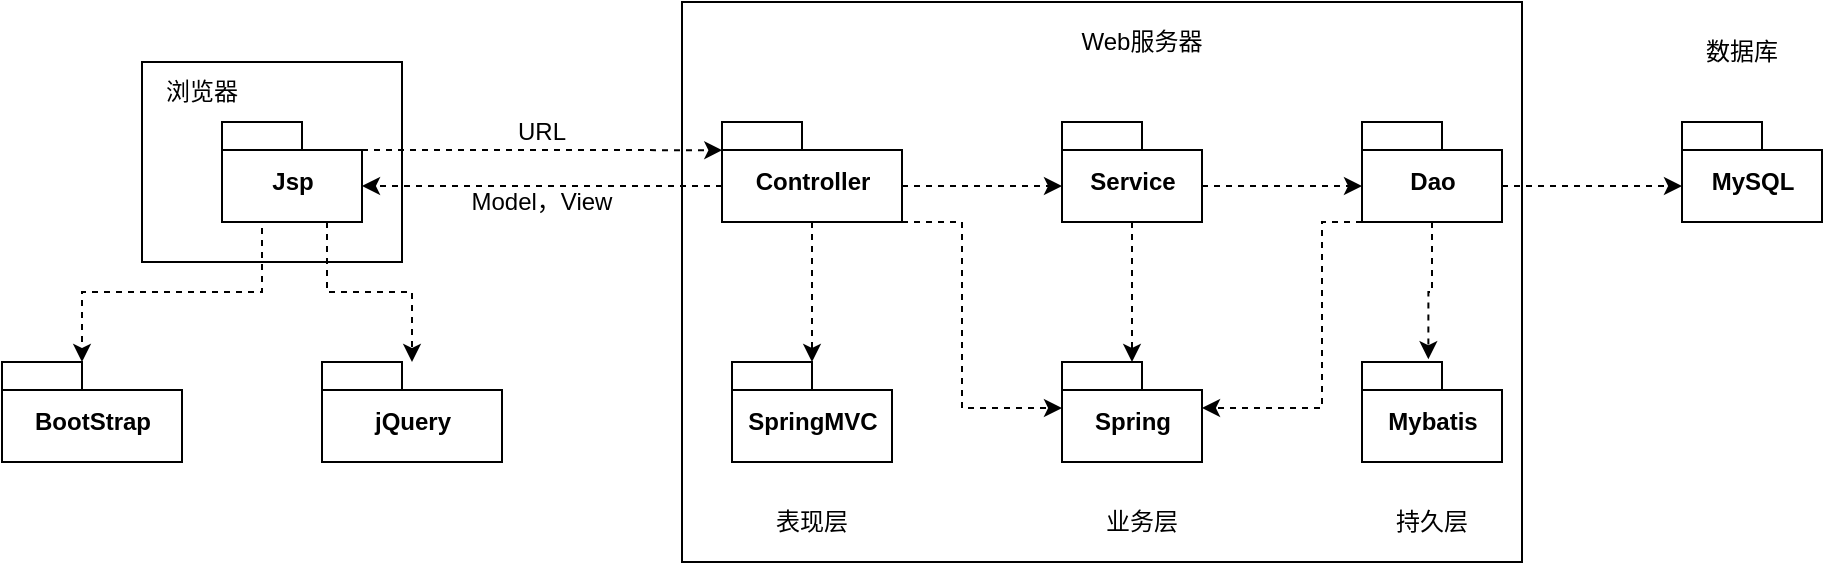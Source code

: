 <mxfile version="14.0.1" type="github">
  <diagram id="J_gh80zbM0Q3rFP8zzP_" name="Page-1">
    <mxGraphModel dx="1038" dy="580" grid="1" gridSize="10" guides="1" tooltips="1" connect="1" arrows="1" fold="1" page="1" pageScale="1" pageWidth="827" pageHeight="1169" math="0" shadow="0">
      <root>
        <mxCell id="0" />
        <mxCell id="1" parent="0" />
        <mxCell id="gwI0Q3imOIm5VNo4pkVi-11" style="edgeStyle=orthogonalEdgeStyle;rounded=0;orthogonalLoop=1;jettySize=auto;html=1;exitX=0;exitY=0;exitDx=90;exitDy=32;exitPerimeter=0;entryX=0;entryY=0;entryDx=0;entryDy=32;entryPerimeter=0;dashed=1;" edge="1" parent="1" source="gwI0Q3imOIm5VNo4pkVi-1" target="gwI0Q3imOIm5VNo4pkVi-5">
          <mxGeometry relative="1" as="geometry" />
        </mxCell>
        <mxCell id="gwI0Q3imOIm5VNo4pkVi-13" style="edgeStyle=orthogonalEdgeStyle;rounded=0;orthogonalLoop=1;jettySize=auto;html=1;exitX=0.5;exitY=1;exitDx=0;exitDy=0;exitPerimeter=0;dashed=1;" edge="1" parent="1" source="gwI0Q3imOIm5VNo4pkVi-1" target="gwI0Q3imOIm5VNo4pkVi-3">
          <mxGeometry relative="1" as="geometry" />
        </mxCell>
        <mxCell id="gwI0Q3imOIm5VNo4pkVi-16" style="edgeStyle=orthogonalEdgeStyle;rounded=0;orthogonalLoop=1;jettySize=auto;html=1;exitX=0;exitY=0;exitDx=90;exitDy=50;exitPerimeter=0;entryX=0;entryY=0;entryDx=0;entryDy=23;entryPerimeter=0;dashed=1;" edge="1" parent="1" source="gwI0Q3imOIm5VNo4pkVi-1" target="gwI0Q3imOIm5VNo4pkVi-2">
          <mxGeometry relative="1" as="geometry">
            <Array as="points">
              <mxPoint x="580" y="310" />
              <mxPoint x="580" y="403" />
            </Array>
          </mxGeometry>
        </mxCell>
        <mxCell id="gwI0Q3imOIm5VNo4pkVi-23" style="edgeStyle=orthogonalEdgeStyle;rounded=0;orthogonalLoop=1;jettySize=auto;html=1;exitX=0;exitY=0;exitDx=0;exitDy=32;exitPerimeter=0;entryX=0;entryY=0;entryDx=70;entryDy=32;entryPerimeter=0;dashed=1;" edge="1" parent="1" source="gwI0Q3imOIm5VNo4pkVi-1" target="gwI0Q3imOIm5VNo4pkVi-21">
          <mxGeometry relative="1" as="geometry" />
        </mxCell>
        <mxCell id="gwI0Q3imOIm5VNo4pkVi-1" value="Controller" style="shape=folder;fontStyle=1;spacingTop=10;tabWidth=40;tabHeight=14;tabPosition=left;html=1;" vertex="1" parent="1">
          <mxGeometry x="460" y="260" width="90" height="50" as="geometry" />
        </mxCell>
        <mxCell id="gwI0Q3imOIm5VNo4pkVi-2" value="Spring" style="shape=folder;fontStyle=1;spacingTop=10;tabWidth=40;tabHeight=14;tabPosition=left;html=1;" vertex="1" parent="1">
          <mxGeometry x="630" y="380" width="70" height="50" as="geometry" />
        </mxCell>
        <mxCell id="gwI0Q3imOIm5VNo4pkVi-3" value="SpringMVC" style="shape=folder;fontStyle=1;spacingTop=10;tabWidth=40;tabHeight=14;tabPosition=left;html=1;" vertex="1" parent="1">
          <mxGeometry x="465" y="380" width="80" height="50" as="geometry" />
        </mxCell>
        <mxCell id="gwI0Q3imOIm5VNo4pkVi-12" style="edgeStyle=orthogonalEdgeStyle;rounded=0;orthogonalLoop=1;jettySize=auto;html=1;exitX=0.5;exitY=1;exitDx=0;exitDy=0;exitPerimeter=0;entryX=0.474;entryY=-0.028;entryDx=0;entryDy=0;entryPerimeter=0;dashed=1;" edge="1" parent="1" source="gwI0Q3imOIm5VNo4pkVi-4" target="gwI0Q3imOIm5VNo4pkVi-6">
          <mxGeometry relative="1" as="geometry" />
        </mxCell>
        <mxCell id="gwI0Q3imOIm5VNo4pkVi-18" style="edgeStyle=orthogonalEdgeStyle;rounded=0;orthogonalLoop=1;jettySize=auto;html=1;exitX=0;exitY=0;exitDx=0;exitDy=50;exitPerimeter=0;entryX=0;entryY=0;entryDx=70;entryDy=23;entryPerimeter=0;dashed=1;" edge="1" parent="1" source="gwI0Q3imOIm5VNo4pkVi-4" target="gwI0Q3imOIm5VNo4pkVi-2">
          <mxGeometry relative="1" as="geometry">
            <Array as="points">
              <mxPoint x="760" y="310" />
              <mxPoint x="760" y="403" />
            </Array>
          </mxGeometry>
        </mxCell>
        <mxCell id="gwI0Q3imOIm5VNo4pkVi-34" style="edgeStyle=orthogonalEdgeStyle;rounded=0;orthogonalLoop=1;jettySize=auto;html=1;exitX=0;exitY=0;exitDx=70;exitDy=32;exitPerimeter=0;entryX=0;entryY=0;entryDx=0;entryDy=32;entryPerimeter=0;dashed=1;" edge="1" parent="1" source="gwI0Q3imOIm5VNo4pkVi-4" target="gwI0Q3imOIm5VNo4pkVi-33">
          <mxGeometry relative="1" as="geometry" />
        </mxCell>
        <mxCell id="gwI0Q3imOIm5VNo4pkVi-4" value="Dao" style="shape=folder;fontStyle=1;spacingTop=10;tabWidth=40;tabHeight=14;tabPosition=left;html=1;" vertex="1" parent="1">
          <mxGeometry x="780" y="260" width="70" height="50" as="geometry" />
        </mxCell>
        <mxCell id="gwI0Q3imOIm5VNo4pkVi-10" style="edgeStyle=orthogonalEdgeStyle;rounded=0;orthogonalLoop=1;jettySize=auto;html=1;exitX=0;exitY=0;exitDx=70;exitDy=32;exitPerimeter=0;entryX=0;entryY=0;entryDx=0;entryDy=32;entryPerimeter=0;dashed=1;" edge="1" parent="1" source="gwI0Q3imOIm5VNo4pkVi-5" target="gwI0Q3imOIm5VNo4pkVi-4">
          <mxGeometry relative="1" as="geometry" />
        </mxCell>
        <mxCell id="gwI0Q3imOIm5VNo4pkVi-17" style="edgeStyle=orthogonalEdgeStyle;rounded=0;orthogonalLoop=1;jettySize=auto;html=1;exitX=0.5;exitY=1;exitDx=0;exitDy=0;exitPerimeter=0;dashed=1;" edge="1" parent="1" source="gwI0Q3imOIm5VNo4pkVi-5" target="gwI0Q3imOIm5VNo4pkVi-2">
          <mxGeometry relative="1" as="geometry" />
        </mxCell>
        <mxCell id="gwI0Q3imOIm5VNo4pkVi-5" value="Service" style="shape=folder;fontStyle=1;spacingTop=10;tabWidth=40;tabHeight=14;tabPosition=left;html=1;" vertex="1" parent="1">
          <mxGeometry x="630" y="260" width="70" height="50" as="geometry" />
        </mxCell>
        <mxCell id="gwI0Q3imOIm5VNo4pkVi-6" value="Mybatis" style="shape=folder;fontStyle=1;spacingTop=10;tabWidth=40;tabHeight=14;tabPosition=left;html=1;" vertex="1" parent="1">
          <mxGeometry x="780" y="380" width="70" height="50" as="geometry" />
        </mxCell>
        <mxCell id="gwI0Q3imOIm5VNo4pkVi-15" value="Web服务器" style="text;html=1;strokeColor=none;fillColor=none;align=center;verticalAlign=middle;whiteSpace=wrap;rounded=0;" vertex="1" parent="1">
          <mxGeometry x="630" y="210" width="80" height="20" as="geometry" />
        </mxCell>
        <mxCell id="gwI0Q3imOIm5VNo4pkVi-20" value="" style="rounded=0;whiteSpace=wrap;html=1;fillColor=none;" vertex="1" parent="1">
          <mxGeometry x="170" y="230" width="130" height="100" as="geometry" />
        </mxCell>
        <mxCell id="gwI0Q3imOIm5VNo4pkVi-22" style="edgeStyle=orthogonalEdgeStyle;rounded=0;orthogonalLoop=1;jettySize=auto;html=1;exitX=0;exitY=0;exitDx=70;exitDy=14;exitPerimeter=0;entryX=0.067;entryY=0.21;entryDx=0;entryDy=0;entryPerimeter=0;dashed=1;" edge="1" parent="1" source="gwI0Q3imOIm5VNo4pkVi-21">
          <mxGeometry relative="1" as="geometry">
            <mxPoint x="460.15" y="274.1" as="targetPoint" />
          </mxGeometry>
        </mxCell>
        <mxCell id="gwI0Q3imOIm5VNo4pkVi-27" style="edgeStyle=orthogonalEdgeStyle;rounded=0;orthogonalLoop=1;jettySize=auto;html=1;exitX=0.5;exitY=1;exitDx=0;exitDy=0;exitPerimeter=0;entryX=0;entryY=0;entryDx=40;entryDy=0;entryPerimeter=0;dashed=1;" edge="1" parent="1" source="gwI0Q3imOIm5VNo4pkVi-21" target="gwI0Q3imOIm5VNo4pkVi-26">
          <mxGeometry relative="1" as="geometry">
            <Array as="points">
              <mxPoint x="230" y="310" />
              <mxPoint x="230" y="345" />
              <mxPoint x="140" y="345" />
            </Array>
          </mxGeometry>
        </mxCell>
        <mxCell id="gwI0Q3imOIm5VNo4pkVi-31" style="edgeStyle=orthogonalEdgeStyle;rounded=0;orthogonalLoop=1;jettySize=auto;html=1;exitX=0.75;exitY=1;exitDx=0;exitDy=0;exitPerimeter=0;dashed=1;" edge="1" parent="1" source="gwI0Q3imOIm5VNo4pkVi-21" target="gwI0Q3imOIm5VNo4pkVi-30">
          <mxGeometry relative="1" as="geometry" />
        </mxCell>
        <mxCell id="gwI0Q3imOIm5VNo4pkVi-21" value="Jsp" style="shape=folder;fontStyle=1;spacingTop=10;tabWidth=40;tabHeight=14;tabPosition=left;html=1;fillColor=none;" vertex="1" parent="1">
          <mxGeometry x="210" y="260" width="70" height="50" as="geometry" />
        </mxCell>
        <mxCell id="gwI0Q3imOIm5VNo4pkVi-24" value="URL" style="text;html=1;strokeColor=none;fillColor=none;align=center;verticalAlign=middle;whiteSpace=wrap;rounded=0;" vertex="1" parent="1">
          <mxGeometry x="330" y="255" width="80" height="20" as="geometry" />
        </mxCell>
        <mxCell id="gwI0Q3imOIm5VNo4pkVi-25" value="Model，View" style="text;html=1;strokeColor=none;fillColor=none;align=center;verticalAlign=middle;whiteSpace=wrap;rounded=0;" vertex="1" parent="1">
          <mxGeometry x="330" y="290" width="80" height="20" as="geometry" />
        </mxCell>
        <mxCell id="gwI0Q3imOIm5VNo4pkVi-26" value="BootStrap" style="shape=folder;fontStyle=1;spacingTop=10;tabWidth=40;tabHeight=14;tabPosition=left;html=1;fillColor=none;" vertex="1" parent="1">
          <mxGeometry x="100" y="380" width="90" height="50" as="geometry" />
        </mxCell>
        <mxCell id="gwI0Q3imOIm5VNo4pkVi-28" value="浏览器" style="text;html=1;strokeColor=none;fillColor=none;align=center;verticalAlign=middle;whiteSpace=wrap;rounded=0;" vertex="1" parent="1">
          <mxGeometry x="160" y="235" width="80" height="20" as="geometry" />
        </mxCell>
        <mxCell id="gwI0Q3imOIm5VNo4pkVi-30" value="jQuery" style="shape=folder;fontStyle=1;spacingTop=10;tabWidth=40;tabHeight=14;tabPosition=left;html=1;fillColor=none;" vertex="1" parent="1">
          <mxGeometry x="260" y="380" width="90" height="50" as="geometry" />
        </mxCell>
        <mxCell id="gwI0Q3imOIm5VNo4pkVi-33" value="MySQL" style="shape=folder;fontStyle=1;spacingTop=10;tabWidth=40;tabHeight=14;tabPosition=left;html=1;" vertex="1" parent="1">
          <mxGeometry x="940" y="260" width="70" height="50" as="geometry" />
        </mxCell>
        <mxCell id="gwI0Q3imOIm5VNo4pkVi-35" value="数据库" style="text;html=1;strokeColor=none;fillColor=none;align=center;verticalAlign=middle;whiteSpace=wrap;rounded=0;" vertex="1" parent="1">
          <mxGeometry x="930" y="215" width="80" height="20" as="geometry" />
        </mxCell>
        <mxCell id="gwI0Q3imOIm5VNo4pkVi-36" value="" style="rounded=0;whiteSpace=wrap;html=1;fillColor=none;" vertex="1" parent="1">
          <mxGeometry x="440" y="200" width="420" height="280" as="geometry" />
        </mxCell>
        <mxCell id="gwI0Q3imOIm5VNo4pkVi-37" value="表现层" style="text;html=1;strokeColor=none;fillColor=none;align=center;verticalAlign=middle;whiteSpace=wrap;rounded=0;" vertex="1" parent="1">
          <mxGeometry x="485" y="450" width="40" height="20" as="geometry" />
        </mxCell>
        <mxCell id="gwI0Q3imOIm5VNo4pkVi-38" value="持久层" style="text;html=1;strokeColor=none;fillColor=none;align=center;verticalAlign=middle;whiteSpace=wrap;rounded=0;" vertex="1" parent="1">
          <mxGeometry x="795" y="450" width="40" height="20" as="geometry" />
        </mxCell>
        <mxCell id="gwI0Q3imOIm5VNo4pkVi-39" value="业务层" style="text;html=1;strokeColor=none;fillColor=none;align=center;verticalAlign=middle;whiteSpace=wrap;rounded=0;" vertex="1" parent="1">
          <mxGeometry x="650" y="450" width="40" height="20" as="geometry" />
        </mxCell>
      </root>
    </mxGraphModel>
  </diagram>
</mxfile>
